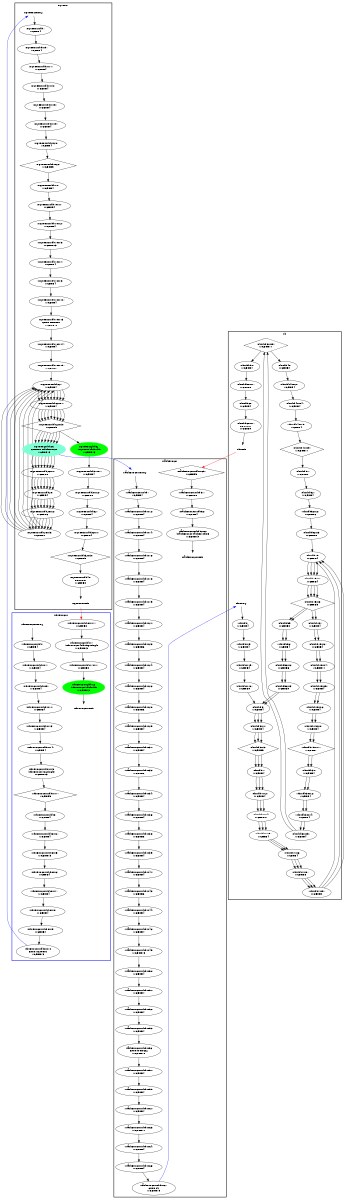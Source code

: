 digraph "CFG" {
fontsize=10;
orientation="portrait";
rankdir="TB";
size="10,8";
_taskFunc0___bb52__2 [fontsize=10, label="_taskFunc0___bb52__2\n(_taskFunc0_)taskenv_free\nWCET=13", width="0.01"];
_taskFunc0___bb__59 [fontsize=10, label="\"_taskFunc0___bb__59\"\nWCET=4", width="0.01"];
_taskFunc0___bb51 [fontsize=10, label="\"_taskFunc0___bb51\"\nWCET=0", width="0.01"];
_taskFunc0___bb__28 [fontsize=10, label="\"_taskFunc0___bb__28\"\nWCET=6", width="0.01"];
_taskFunc0___bb__31 [fontsize=10, label="\"_taskFunc0___bb__31\"\nWCET=4", width="0.01"];
_taskFunc0___bb__67 [fontsize=10, label="_taskFunc0___bb__67\nCALL ok\nWCET=15", width="0.01"];
_taskFunc0___bb__46 [fontsize=10, label="\"_taskFunc0___bb__46\"\nWCET=4", width="0.01"];
_taskFunc0___bb__57 [fontsize=10, label="\"_taskFunc0___bb__57\"\nWCET=4", width="0.01"];
_taskFunc0___bb__69 [fontsize=10, label="\"_taskFunc0___bb__69\"\nWCET=5", shape=diamond, width="0.01"];
_taskFunc0___bb__61 [fontsize=10, label="\"_taskFunc0___bb__61\"\nWCET=4", width="0.01"];
_taskFunc0___bb__14 [fontsize=10, label="\"_taskFunc0___bb__14\"\nWCET=4", width="0.01"];
_taskFunc0___bb52 [fontsize=10, label="\"_taskFunc0___bb52\"\nWCET=4", width="0.01"];
_taskFunc0___bb__29 [fontsize=10, label="\"_taskFunc0___bb__29\"\nWCET=4", width="0.01"];
_taskFunc0___bb__52 [fontsize=10, label="\"_taskFunc0___bb__52\"\nWCET=4", width="0.01"];
_taskFunc0___bb__16 [fontsize=10, label="\"_taskFunc0___bb__16\"\nWCET=4", width="0.01"];
_taskFunc0___bb__38 [fontsize=10, label="\"_taskFunc0___bb__38\"\nWCET=6", width="0.01"];
_taskFunc0___bb__41 [fontsize=10, label="\"_taskFunc0___bb__41\"\nWCET=4", width="0.01"];
_taskFunc0___bb__36 [fontsize=10, label="\"_taskFunc0___bb__36\"\nWCET=4", width="0.01"];
_taskFunc0__entry [color="white", fontsize=10, height="0.01", label="_taskFunc0__entry", width="0.01"];
_taskFunc0___bb__44 [fontsize=10, label="\"_taskFunc0___bb__44\"\nWCET=4", width="0.01"];
_taskFunc0___bb__33 [fontsize=10, label="\"_taskFunc0___bb__33\"\nWCET=6", width="0.01"];
_taskFunc0___bb__43 [fontsize=10, label="\"_taskFunc0___bb__43\"\nWCET=6", width="0.01"];
_taskFunc0___bb__21 [fontsize=10, label="\"_taskFunc0___bb__21\"\nWCET=4", width="0.01"];
_taskFunc0___bb__56 [fontsize=10, label="_taskFunc0___bb__56\nCALL memcpy\nWCET=18", width="0.01"];
_taskFunc0___bb__34 [fontsize=10, label="\"_taskFunc0___bb__34\"\nWCET=4", width="0.01"];
_taskFunc0___bb__23 [fontsize=10, label="\"_taskFunc0___bb__23\"\nWCET=6", width="0.01"];
_taskFunc0___bb__39 [fontsize=10, label="\"_taskFunc0___bb__39\"\nWCET=4", width="0.01"];
_taskFunc0___bb__19 [fontsize=10, label="\"_taskFunc0___bb__19\"\nWCET=4", width="0.01"];
_taskFunc0___bb [fontsize=10, label="\"_taskFunc0___bb\"\nWCET=4", width="0.01"];
_taskFunc0___bb__26 [fontsize=10, label="\"_taskFunc0___bb__26\"\nWCET=4", width="0.01"];
_taskFunc0___bb__51 [fontsize=10, label="\"_taskFunc0___bb__51\"\nWCET=4", width="0.01"];
_taskFunc0___bb__24 [fontsize=10, label="\"_taskFunc0___bb__24\"\nWCET=4", width="0.01"];
_taskFunc0___bb__18 [fontsize=10, label="\"_taskFunc0___bb__18\"\nWCET=4", width="0.01"];
_taskFunc0___bb__53 [fontsize=10, label="\"_taskFunc0___bb__53\"\nWCET=4", width="0.01"];
_taskFunc0___bb__66 [fontsize=10, label="\"_taskFunc0___bb__66\"\nWCET=4", width="0.01"];
_taskFunc0___bb__12 [fontsize=10, label="\"_taskFunc0___bb__12\"\nWCET=4", width="0.01"];
_taskFunc0___bb__64 [fontsize=10, label="\"_taskFunc0___bb__64\"\nWCET=4", width="0.01"];
_taskFunc0__exit [color="white", fontsize=10, label="_taskFunc0__exit", width="0.01"];
_taskFunc0___bb__49 [fontsize=10, label="\"_taskFunc0___bb__49\"\nWCET=13", width="0.01"];
_taskFunc0___bb__63 [fontsize=10, label="\"_taskFunc0___bb__63\"\nWCET=11", width="0.01"];
_taskFunc0___bb__50 [fontsize=10, label="\"_taskFunc0___bb__50\"\nWCET=4", width="0.01"];
ok__bb60 [fontsize=10, label="\"ok__bb60\"\nWCET=4", width="0.01"];
ok__bb40 [fontsize=10, label="\"ok__bb40\"\nWCET=4", width="0.01"];
ok__bb30__4 [fontsize=10, label="\"ok__bb30__4\"\nWCET=4", width="0.01"];
ok__bb52__2 [fontsize=10, label="\"ok__bb52__2\"\nWCET=6", width="0.01"];
ok__bb19__6 [fontsize=10, label="\"ok__bb19__6\"\nWCET=4", width="0.01"];
ok_entry [color="white", fontsize=10, height="0.01", label="ok_entry", width="0.01"];
ok__bb15 [fontsize=10, label="\"ok__bb15\"\nWCET=4", width="0.01"];
ok__bb15__3 [fontsize=10, label="\"ok__bb15__3\"\nWCET=5", shape=diamond, width="0.01"];
ok__bb19__4 [fontsize=10, label="\"ok__bb19__4\"\nWCET=11", width="0.01"];
ok__bb56__2 [fontsize=10, label="\"ok__bb56__2\"\nWCET=6", width="0.01"];
ok__bb56 [fontsize=10, label="\"ok__bb56\"\nWCET=4", width="0.01"];
ok__bb7__4 [fontsize=10, label="\"ok__bb7__4\"\nWCET=11", width="0.01"];
ok__bb [fontsize=10, label="\"ok__bb\"\nWCET=4", width="0.01"];
ok__bb40__4 [fontsize=10, label="\"ok__bb40__4\"\nWCET=4", width="0.01"];
ok__bb3__3 [fontsize=10, label="\"ok__bb3__3\"\nWCET=5", shape=diamond, width="0.01"];
ok__bb__9 [fontsize=10, label="\"ok__bb__9\"\nWCET=4", width="0.01"];
ok__bb40__2 [fontsize=10, label="\"ok__bb40__2\"\nWCET=4", width="0.01"];
ok__bb3 [fontsize=10, label="\"ok__bb3\"\nWCET=4", width="0.01"];
ok__bb7 [fontsize=10, label="\"ok__bb7\"\nWCET=4", width="0.01"];
ok__bb7__9 [fontsize=10, label="\"ok__bb7__9\"\nWCET=0", width="0.01"];
ok__bb51 [fontsize=10, label="\"ok__bb51\"\nWCET=0", width="0.01"];
ok__bb56__3 [fontsize=10, label="\"ok__bb56__3\"\nWCET=0", width="0.01"];
ok__bb40__5 [fontsize=10, label="\"ok__bb40__5\"\nWCET=4", width="0.01"];
ok__bb40__9 [fontsize=10, label="\"ok__bb40__9\"\nWCET=11", shape=diamond, width="0.01"];
ok__bb50__1 [fontsize=10, label="\"ok__bb50__1\"\nWCET=0", width="0.01"];
ok__bb7__8 [fontsize=10, label="\"ok__bb7__8\"\nWCET=6", width="0.01"];
ok__bb52__3 [fontsize=10, label="\"ok__bb52__3\"\nWCET=0", width="0.01"];
ok__bb19 [fontsize=10, label="\"ok__bb19\"\nWCET=4", width="0.01"];
ok_exit [color="white", fontsize=10, label="ok_exit", width="0.01"];
ok__bb__15 [fontsize=10, label="\"ok__bb__15\"\nWCET=4", width="0.01"];
ok__bb30 [fontsize=10, label="\"ok__bb30\"\nWCET=4", width="0.01"];
ok__bb7__2 [fontsize=10, label="\"ok__bb7__2\"\nWCET=4", width="0.01"];
ok__bb30__5 [fontsize=10, label="\"ok__bb30__5\"\nWCET=4", width="0.01"];
ok__bb50 [fontsize=10, label="\"ok__bb50\"\nWCET=4", width="0.01"];
ok__bb30__2 [fontsize=10, label="\"ok__bb30__2\"\nWCET=4", width="0.01"];
ok__bb19__8 [fontsize=10, label="\"ok__bb19__8\"\nWCET=4", width="0.01"];
ok__bb19__2 [fontsize=10, label="\"ok__bb19__2\"\nWCET=4", width="0.01"];
ok__bb55 [fontsize=10, label="\"ok__bb55\"\nWCET=0", width="0.01"];
ok__bb19__11 [fontsize=10, label="\"ok__bb19__11\"\nWCET=7", shape=diamond, width="0.01"];
ok__bb60__1 [fontsize=10, label="\"ok__bb60__1\"\nRETURN\nWCET=0", width="0.01"];
ok__bb__16 [fontsize=10, label="\"ok__bb__16\"\nWCET=0", width="0.01"];
ok__bb15__1 [fontsize=10, label="\"ok__bb15__1\"\nWCET=4", width="0.01"];
ok__bb30__9 [fontsize=10, label="\"ok__bb30__9\"\nWCET=11", shape=diamond, width="0.01"];
ok__bb7__6 [fontsize=10, label="\"ok__bb7__6\"\nWCET=4", width="0.01"];
ok__bb19__5 [fontsize=10, label="\"ok__bb19__5\"\nWCET=4", width="0.01"];
ok__bb3__1 [fontsize=10, label="\"ok__bb3__1\"\nWCET=4", width="0.01"];
ok__bb7__5 [fontsize=10, label="\"ok__bb7__5\"\nWCET=4", width="0.01"];
ok__bb52 [fontsize=10, label="\"ok__bb52\"\nWCET=4", width="0.01"];
nqueens__bb10 [fontsize=10, label="\"nqueens__bb10\"\nWCET=4", width="0.01"];
nqueens__bb10__7 [fontsize=10, label="\"nqueens__bb10__7\"\nWCET=4", width="0.01"];
nqueens__bb10__15 [fontsize=10, label="\"nqueens__bb10__15\"\nWCET=0", width="0.01"];
nqueens__bb32__3 [fontsize=10, label="\"nqueens__bb32__3\"\nWCET=5", shape=diamond, width="0.01"];
nqueens__bb__22 [fontsize=10, label="\"nqueens__bb__22\"\nWCET=5", shape=diamond, width="0.01"];
nqueens__bb28__3 [fontsize=10, label="\"nqueens__bb28__3\"\nWCET=0", width="0.01"];
nqueens__bb__11 [fontsize=10, label="\"nqueens__bb__11\"\nWCET=4", width="0.01"];
nqueens__bb22 [fontsize=10, label="\"nqueens__bb22\"\nWCET=4", width="0.01"];
nqueens__bb10__14 [fontsize=10, label="\"nqueens__bb10__14\"\nWCET=4", width="0.01"];
nqueens__bb31__2 [fontsize=10, label="\"nqueens__bb31__2\"\nWCET=0", width="0.01"];
nqueens__bb__20 [fontsize=10, label="\"nqueens__bb__20\"\nWCET=4", width="0.01"];
nqueens__bb31__1 [fontsize=10, label="\"nqueens__bb31__1\"\nWCET=4", width="0.01"];
nqueens__bb22__3 [fontsize=10, label="\"nqueens__bb22__3\"\nWCET=5", shape=diamond, width="0.01"];
nqueens__bb32 [fontsize=10, label="\"nqueens__bb32\"\nWCET=4", width="0.01"];
nqueens__bb10__13 [fontsize=10, label="nqueens__bb10__13\nCALL memset\nWCET=18", width="0.01"];
nqueens__bb22__1 [fontsize=10, label="\"nqueens__bb22__1\"\nWCET=4", width="0.01"];
nqueens__bb__19 [fontsize=10, label="\"nqueens__bb__19\"\nWCET=4", width="0.01"];
nqueens__bb26__1 [fontsize=10, label="\"nqueens__bb26__1\"\nWCET=0", width="0.01"];
nqueens__bb__13 [fontsize=10, label="\"nqueens__bb__13\"\nWCET=4", width="0.01"];
nqueens__bb28__2 [fontsize=10, label="\"nqueens__bb28__2\"\nWCET=6", width="0.01"];
nqueens_exit [color="white", fontsize=10, label="nqueens_exit", width="0.01"];
nqueens__bb32__1 [fontsize=10, label="\"nqueens__bb32__1\"\nWCET=4", width="0.01"];
nqueens__bb10__10 [fontsize=10, label="\"nqueens__bb10__10\"\nWCET=4", width="0.01"];
nqueens_entry [color="white", fontsize=10, height="0.01", label="nqueens_entry", width="0.01"];
nqueens__bb__15 [fontsize=10, label="\"nqueens__bb__15\"\nWCET=4", width="0.01"];
nqueens__bb31 [color=green, fontsize=10, label="nqueens__bb31\n(nqueens)taskwait\nWCET=13", style=filled, width="0.01"];
nqueens__bb26 [color=aquamarine, fontsize=10, label="nqueens__bb26\nCREATE _taskFunc0_\nWCET=13", style=filled, width="0.01"];
nqueens__bb10__1 [fontsize=10, label="\"nqueens__bb10__1\"\nWCET=4", width="0.01"];
nqueens__bb48 [fontsize=10, label="\"nqueens__bb48\"\nRETURN\nWCET=0", width="0.01"];
nqueens__bb10__8 [fontsize=10, label="\"nqueens__bb10__8\"\nWCET=4", width="0.01"];
nqueens__bb10__2 [fontsize=10, label="\"nqueens__bb10__2\"\nWCET=4", width="0.01"];
nqueens__bb10__5 [fontsize=10, label="\"nqueens__bb10__5\"\nWCET=13", width="0.01"];
nqueens__bb [fontsize=10, label="\"nqueens__bb\"\nWCET=4", width="0.01"];
nqueens__bb__9 [fontsize=10, label="\"nqueens__bb__9\"\nWCET=4", width="0.01"];
nqueens__bb28 [fontsize=10, label="\"nqueens__bb28\"\nWCET=4", width="0.01"];
_thrFunc0___bb__13 [fontsize=10, label="\"_thrFunc0___bb__13\"\nWCET=4", width="0.01"];
_thrFunc0__exit [color="white", fontsize=10, label="_thrFunc0__exit", width="0.01"];
_thrFunc0___bb8__8 [fontsize=10, label="\"_thrFunc0___bb8__8\"\nWCET=4", width="0.01"];
_thrFunc0___bb8__11 [fontsize=10, label="\"_thrFunc0___bb8__11\"\nWCET=0", width="0.01"];
_thrFunc0___bb17__1 [fontsize=10, label="\"_thrFunc0___bb17__1\"\nWCET=0", width="0.01"];
_thrFunc0___bb17 [fontsize=10, label="_thrFunc0___bb17\n(_thrFunc0_)leaving_single\nWCET=13", width="0.01"];
_thrFunc0___bb18 [color=green, fontsize=10, label="_thrFunc0___bb18\n(_thrFunc0_)taskwait\nWCET=13", style=filled, width="0.01"];
_thrFunc0___bb [fontsize=10, label="\"_thrFunc0___bb\"\nWCET=4", width="0.01"];
_thrFunc0___bb8__10 [fontsize=10, label="_thrFunc0___bb8__10\nCALL nqueens\nWCET=13", width="0.01"];
_thrFunc0___bb8 [fontsize=10, label="\"_thrFunc0___bb8\"\nWCET=4", width="0.01"];
_thrFunc0___bb__11 [fontsize=10, label="\"_thrFunc0___bb__11\"\nWCET=4", width="0.01"];
_thrFunc0___bb8__5 [fontsize=10, label="\"_thrFunc0___bb8__5\"\nWCET=13", width="0.01"];
_thrFunc0___bb__7 [fontsize=10, label="\"_thrFunc0___bb__7\"\nWCET=4", width="0.01"];
_thrFunc0___bb8__6 [fontsize=10, label="\"_thrFunc0___bb8__6\"\nWCET=4", width="0.01"];
_thrFunc0__entry [color="white", fontsize=10, height="0.01", label="_thrFunc0__entry", width="0.01"];
_thrFunc0___bb8__2 [fontsize=10, label="\"_thrFunc0___bb8__2\"\nWCET=4", width="0.01"];
_thrFunc0___bb__9 [fontsize=10, label="\"_thrFunc0___bb__9\"\nWCET=4", width="0.01"];
_thrFunc0___bb__14 [fontsize=10, label="\"_thrFunc0___bb__14\"\nWCET=4", width="0.01"];
_thrFunc0___bb__15 [fontsize=10, label="_thrFunc0___bb__15\n(_thrFunc0_)mysingle\nWCET=13", width="0.01"];
_thrFunc0___bb8__7 [fontsize=10, label="\"_thrFunc0___bb8__7\"\nWCET=4", width="0.01"];
_thrFunc0___bb__17 [fontsize=10, label="\"_thrFunc0___bb__17\"\nWCET=5", shape=diamond, width="0.01"];
_thrFunc0___bb8__9 [fontsize=10, label="\"_thrFunc0___bb8__9\"\nWCET=4", width="0.01"];
_taskFunc0___bb52__2 -> _taskFunc0__exit  [key=0];
_taskFunc0___bb__59 -> _taskFunc0___bb__61  [key=0];
_taskFunc0___bb51 -> _taskFunc0___bb52  [key=0];
_taskFunc0___bb__28 -> _taskFunc0___bb__29  [key=0];
_taskFunc0___bb__31 -> _taskFunc0___bb__33  [key=0];
_taskFunc0___bb__67 -> ok_entry  [color=blue, key=0];
_taskFunc0___bb__46 -> _taskFunc0___bb__49  [key=0];
_taskFunc0___bb__57 -> _taskFunc0___bb__59  [key=0];
_taskFunc0___bb__69 -> _taskFunc0___bb51  [key=0];
_taskFunc0___bb__61 -> _taskFunc0___bb__63  [key=0];
_taskFunc0___bb__14 -> _taskFunc0___bb__16  [key=0];
_taskFunc0___bb52 -> _taskFunc0___bb52__2  [key=0];
_taskFunc0___bb__29 -> _taskFunc0___bb__31  [key=0];
_taskFunc0___bb__52 -> _taskFunc0___bb__53  [key=0];
_taskFunc0___bb__16 -> _taskFunc0___bb__18  [key=0];
_taskFunc0___bb__38 -> _taskFunc0___bb__39  [key=0];
_taskFunc0___bb__41 -> _taskFunc0___bb__43  [key=0];
_taskFunc0___bb__36 -> _taskFunc0___bb__38  [key=0];
_taskFunc0__entry -> _taskFunc0___bb  [key=0];
_taskFunc0___bb__44 -> _taskFunc0___bb__46  [key=0];
_taskFunc0___bb__33 -> _taskFunc0___bb__34  [key=0];
_taskFunc0___bb__43 -> _taskFunc0___bb__44  [key=0];
_taskFunc0___bb__21 -> _taskFunc0___bb__23  [key=0];
_taskFunc0___bb__56 -> _taskFunc0___bb__57  [key=0];
_taskFunc0___bb__34 -> _taskFunc0___bb__36  [key=0];
_taskFunc0___bb__23 -> _taskFunc0___bb__24  [key=0];
_taskFunc0___bb__39 -> _taskFunc0___bb__41  [key=0];
_taskFunc0___bb__19 -> _taskFunc0___bb__21  [key=0];
_taskFunc0___bb -> _taskFunc0___bb__12  [key=0];
_taskFunc0___bb__26 -> _taskFunc0___bb__28  [key=0];
_taskFunc0___bb__51 -> _taskFunc0___bb__52  [key=0];
_taskFunc0___bb__24 -> _taskFunc0___bb__26  [key=0];
_taskFunc0___bb__18 -> _taskFunc0___bb__19  [key=0];
_taskFunc0___bb__53 -> _taskFunc0___bb__56  [key=0];
_taskFunc0___bb__66 -> _taskFunc0___bb__67  [key=0];
_taskFunc0___bb__12 -> _taskFunc0___bb__14  [key=0];
_taskFunc0___bb__64 -> _taskFunc0___bb__66  [key=0];
_taskFunc0___bb__49 -> _taskFunc0___bb__50  [key=0];
_taskFunc0___bb__63 -> _taskFunc0___bb__64  [key=0];
_taskFunc0___bb__50 -> _taskFunc0___bb__51  [key=0];
ok__bb60 -> ok__bb60__1  [key=0];
ok__bb40 -> ok__bb40__2  [key=0];
ok__bb30__4 -> ok__bb30__5  [key=0];
ok__bb30__4 -> ok__bb30__5  [key=1];
ok__bb52__2 -> ok__bb52__3  [key=0];
ok__bb19__6 -> ok__bb19__8  [key=0];
ok__bb19__6 -> ok__bb19__8  [key=1];
ok_entry -> ok__bb  [key=0];
ok__bb15 -> ok__bb15__1  [key=0];
ok__bb15 -> ok__bb15__1  [key=1];
ok__bb15 -> ok__bb15__1  [key=2];
ok__bb15 -> ok__bb15__1  [key=3];
ok__bb15__3 -> ok__bb19  [key=0];
ok__bb15__3 -> ok__bb19  [key=1];
ok__bb15__3 -> ok__bb55  [key=0];
ok__bb15__3 -> ok__bb55  [key=1];
ok__bb19__4 -> ok__bb19__5  [key=0];
ok__bb19__4 -> ok__bb19__5  [key=1];
ok__bb56__2 -> ok__bb56__3  [key=0];
ok__bb56__2 -> ok__bb56__3  [key=1];
ok__bb56 -> ok__bb56__2  [key=0];
ok__bb56 -> ok__bb56__2  [key=1];
ok__bb7__4 -> ok__bb7__5  [key=0];
ok__bb7__4 -> ok__bb7__5  [key=1];
ok__bb7__4 -> ok__bb7__5  [key=2];
ok__bb -> ok__bb__9  [key=0];
ok__bb40__4 -> ok__bb40__5  [key=0];
ok__bb3__3 -> ok__bb7  [key=0];
ok__bb3__3 -> ok__bb7  [key=1];
ok__bb3__3 -> ok__bb7  [key=2];
ok__bb__9 -> ok__bb__15  [key=0];
ok__bb40__2 -> ok__bb40__4  [key=0];
ok__bb3 -> ok__bb3__1  [key=0];
ok__bb3 -> ok__bb3__1  [key=1];
ok__bb3 -> ok__bb3__1  [key=2];
ok__bb7 -> ok__bb7__2  [key=0];
ok__bb7 -> ok__bb7__2  [key=1];
ok__bb7 -> ok__bb7__2  [key=2];
ok__bb7__9 -> ok__bb15  [key=0];
ok__bb7__9 -> ok__bb15  [key=1];
ok__bb7__9 -> ok__bb15  [key=2];
ok__bb51 -> ok__bb52  [key=0];
ok__bb56__3 -> ok__bb3  [key=0];
ok__bb56__3 -> ok__bb3  [key=1];
ok__bb40__5 -> ok__bb40__9  [key=0];
ok__bb40__9 -> ok__bb51  [key=0];
ok__bb50__1 -> ok__bb60  [key=0];
ok__bb7__8 -> ok__bb7__9  [key=0];
ok__bb7__8 -> ok__bb7__9  [key=1];
ok__bb7__8 -> ok__bb7__9  [key=2];
ok__bb52__3 -> ok__bb15  [key=0];
ok__bb19 -> ok__bb19__2  [key=0];
ok__bb19 -> ok__bb19__2  [key=1];
ok_exit -> _taskFunc0___bb__69  [color=red, key=0];
ok__bb__15 -> ok__bb__16  [key=0];
ok__bb30 -> ok__bb30__2  [key=0];
ok__bb30 -> ok__bb30__2  [key=1];
ok__bb7__2 -> ok__bb7__4  [key=0];
ok__bb7__2 -> ok__bb7__4  [key=1];
ok__bb7__2 -> ok__bb7__4  [key=2];
ok__bb30__5 -> ok__bb30__9  [key=0];
ok__bb30__5 -> ok__bb30__9  [key=1];
ok__bb50 -> ok__bb50__1  [key=0];
ok__bb30__2 -> ok__bb30__4  [key=0];
ok__bb30__2 -> ok__bb30__4  [key=1];
ok__bb19__8 -> ok__bb19__11  [key=0];
ok__bb19__8 -> ok__bb19__11  [key=1];
ok__bb19__2 -> ok__bb19__4  [key=0];
ok__bb19__2 -> ok__bb19__4  [key=1];
ok__bb55 -> ok__bb56  [key=0];
ok__bb55 -> ok__bb56  [key=1];
ok__bb19__11 -> ok__bb30  [key=0];
ok__bb19__11 -> ok__bb30  [key=1];
ok__bb60__1 -> ok_exit  [key=0];
ok__bb__16 -> ok__bb3  [key=0];
ok__bb15__1 -> ok__bb15__3  [key=0];
ok__bb15__1 -> ok__bb15__3  [key=1];
ok__bb15__1 -> ok__bb15__3  [key=2];
ok__bb15__1 -> ok__bb15__3  [key=3];
ok__bb30__9 -> ok__bb40  [key=0];
ok__bb30__9 -> ok__bb50  [key=0];
ok__bb7__6 -> ok__bb7__8  [key=0];
ok__bb7__6 -> ok__bb7__8  [key=1];
ok__bb7__6 -> ok__bb7__8  [key=2];
ok__bb19__5 -> ok__bb19__6  [key=0];
ok__bb19__5 -> ok__bb19__6  [key=1];
ok__bb3__1 -> ok__bb3__3  [key=0];
ok__bb3__1 -> ok__bb3__3  [key=1];
ok__bb3__1 -> ok__bb3__3  [key=2];
ok__bb7__5 -> ok__bb7__6  [key=0];
ok__bb7__5 -> ok__bb7__6  [key=1];
ok__bb7__5 -> ok__bb7__6  [key=2];
ok__bb52 -> ok__bb52__2  [key=0];
nqueens__bb10 -> nqueens__bb10__1  [key=0];
nqueens__bb10__7 -> nqueens__bb10__8  [key=0];
nqueens__bb10__15 -> nqueens__bb22  [key=0];
nqueens__bb32__3 -> nqueens__bb48  [key=0];
nqueens__bb__22 -> nqueens__bb10  [key=0];
nqueens__bb28__3 -> nqueens__bb22  [key=0];
nqueens__bb28__3 -> nqueens__bb22  [key=1];
nqueens__bb28__3 -> nqueens__bb22  [key=2];
nqueens__bb28__3 -> nqueens__bb22  [key=3];
nqueens__bb28__3 -> nqueens__bb22  [key=4];
nqueens__bb28__3 -> nqueens__bb22  [key=5];
nqueens__bb28__3 -> nqueens__bb22  [key=6];
nqueens__bb28__3 -> nqueens__bb22  [key=7];
nqueens__bb__11 -> nqueens__bb__13  [key=0];
nqueens__bb22 -> nqueens__bb22__1  [key=0];
nqueens__bb22 -> nqueens__bb22__1  [key=1];
nqueens__bb22 -> nqueens__bb22__1  [key=2];
nqueens__bb22 -> nqueens__bb22__1  [key=3];
nqueens__bb22 -> nqueens__bb22__1  [key=4];
nqueens__bb22 -> nqueens__bb22__1  [key=5];
nqueens__bb22 -> nqueens__bb22__1  [key=6];
nqueens__bb22 -> nqueens__bb22__1  [key=7];
nqueens__bb22 -> nqueens__bb22__1  [key=8];
nqueens__bb10__14 -> nqueens__bb10__15  [key=0];
nqueens__bb31__2 -> nqueens__bb32  [key=0];
nqueens__bb__20 -> nqueens__bb__22  [key=0];
nqueens__bb31__1 -> nqueens__bb31__2  [key=0];
nqueens__bb22__3 -> nqueens__bb26  [key=0];
nqueens__bb22__3 -> nqueens__bb26  [key=1];
nqueens__bb22__3 -> nqueens__bb26  [key=2];
nqueens__bb22__3 -> nqueens__bb26  [key=3];
nqueens__bb22__3 -> nqueens__bb26  [key=4];
nqueens__bb22__3 -> nqueens__bb26  [key=5];
nqueens__bb22__3 -> nqueens__bb26  [key=6];
nqueens__bb22__3 -> nqueens__bb26  [key=7];
nqueens__bb22__3 -> nqueens__bb31  [key=0];
nqueens__bb32 -> nqueens__bb32__1  [key=0];
nqueens__bb10__13 -> nqueens__bb10__14  [key=0];
nqueens__bb22__1 -> nqueens__bb22__3  [key=0];
nqueens__bb22__1 -> nqueens__bb22__3  [key=1];
nqueens__bb22__1 -> nqueens__bb22__3  [key=2];
nqueens__bb22__1 -> nqueens__bb22__3  [key=3];
nqueens__bb22__1 -> nqueens__bb22__3  [key=4];
nqueens__bb22__1 -> nqueens__bb22__3  [key=5];
nqueens__bb22__1 -> nqueens__bb22__3  [key=6];
nqueens__bb22__1 -> nqueens__bb22__3  [key=7];
nqueens__bb22__1 -> nqueens__bb22__3  [key=8];
nqueens__bb__19 -> nqueens__bb__20  [key=0];
nqueens__bb26__1 -> nqueens__bb28  [key=0];
nqueens__bb26__1 -> nqueens__bb28  [key=1];
nqueens__bb26__1 -> nqueens__bb28  [key=2];
nqueens__bb26__1 -> nqueens__bb28  [key=3];
nqueens__bb26__1 -> nqueens__bb28  [key=4];
nqueens__bb26__1 -> nqueens__bb28  [key=5];
nqueens__bb26__1 -> nqueens__bb28  [key=6];
nqueens__bb26__1 -> nqueens__bb28  [key=7];
nqueens__bb__13 -> nqueens__bb__15  [key=0];
nqueens__bb28__2 -> nqueens__bb28__3  [key=0];
nqueens__bb28__2 -> nqueens__bb28__3  [key=1];
nqueens__bb28__2 -> nqueens__bb28__3  [key=2];
nqueens__bb28__2 -> nqueens__bb28__3  [key=3];
nqueens__bb28__2 -> nqueens__bb28__3  [key=4];
nqueens__bb28__2 -> nqueens__bb28__3  [key=5];
nqueens__bb28__2 -> nqueens__bb28__3  [key=6];
nqueens__bb28__2 -> nqueens__bb28__3  [key=7];
nqueens_exit -> _thrFunc0___bb8__11  [color=red, key=0];
nqueens__bb32__1 -> nqueens__bb32__3  [key=0];
nqueens__bb10__10 -> nqueens__bb10__13  [key=0];
nqueens_entry -> nqueens__bb  [key=0];
nqueens__bb__15 -> nqueens__bb__19  [key=0];
nqueens__bb31 -> nqueens__bb31__1  [key=0];
nqueens__bb26 -> nqueens__bb26__1  [key=0];
nqueens__bb26 -> nqueens__bb26__1  [key=1];
nqueens__bb26 -> nqueens__bb26__1  [key=2];
nqueens__bb26 -> nqueens__bb26__1  [key=3];
nqueens__bb26 -> nqueens__bb26__1  [key=4];
nqueens__bb26 -> nqueens__bb26__1  [key=5];
nqueens__bb26 -> nqueens__bb26__1  [key=6];
nqueens__bb26 -> nqueens__bb26__1  [key=7];
nqueens__bb26 -> _taskFunc0__entry  [color=blue, key=0];
nqueens__bb10__1 -> nqueens__bb10__2  [key=0];
nqueens__bb48 -> nqueens_exit  [key=0];
nqueens__bb10__8 -> nqueens__bb10__10  [key=0];
nqueens__bb10__2 -> nqueens__bb10__5  [key=0];
nqueens__bb10__5 -> nqueens__bb10__7  [key=0];
nqueens__bb -> nqueens__bb__9  [key=0];
nqueens__bb__9 -> nqueens__bb__11  [key=0];
nqueens__bb28 -> nqueens__bb28__2  [key=0];
nqueens__bb28 -> nqueens__bb28__2  [key=1];
nqueens__bb28 -> nqueens__bb28__2  [key=2];
nqueens__bb28 -> nqueens__bb28__2  [key=3];
nqueens__bb28 -> nqueens__bb28__2  [key=4];
nqueens__bb28 -> nqueens__bb28__2  [key=5];
nqueens__bb28 -> nqueens__bb28__2  [key=6];
nqueens__bb28 -> nqueens__bb28__2  [key=7];
_thrFunc0___bb__13 -> _thrFunc0___bb__14  [key=0];
_thrFunc0___bb8__8 -> _thrFunc0___bb8__9  [key=0];
_thrFunc0___bb8__11 -> _thrFunc0___bb17  [key=0];
_thrFunc0___bb17__1 -> _thrFunc0___bb18  [key=0];
_thrFunc0___bb17 -> _thrFunc0___bb17__1  [key=0];
_thrFunc0___bb18 -> _thrFunc0__exit  [key=0];
_thrFunc0___bb -> _thrFunc0___bb__7  [key=0];
_thrFunc0___bb8__10 -> nqueens_entry  [color=blue, key=0];
_thrFunc0___bb8 -> _thrFunc0___bb8__2  [key=0];
_thrFunc0___bb__11 -> _thrFunc0___bb__13  [key=0];
_thrFunc0___bb8__5 -> _thrFunc0___bb8__6  [key=0];
_thrFunc0___bb__7 -> _thrFunc0___bb__9  [key=0];
_thrFunc0___bb8__6 -> _thrFunc0___bb8__7  [key=0];
_thrFunc0__entry -> _thrFunc0___bb  [key=0];
_thrFunc0___bb8__2 -> _thrFunc0___bb8__5  [key=0];
_thrFunc0___bb__9 -> _thrFunc0___bb__11  [key=0];
_thrFunc0___bb__14 -> _thrFunc0___bb__15  [key=0];
_thrFunc0___bb__15 -> _thrFunc0___bb__17  [key=0];
_thrFunc0___bb8__7 -> _thrFunc0___bb8__8  [key=0];
_thrFunc0___bb__17 -> _thrFunc0___bb8  [key=0];
_thrFunc0___bb8__9 -> _thrFunc0___bb8__10  [key=0];
subgraph "cluster__thrFunc0_" {
label=_thrFunc0_
style="bold"
color="blue"
"_thrFunc0___bb"
"_thrFunc0___bb__7"
"_thrFunc0___bb__9"
"_thrFunc0___bb__11"
"_thrFunc0___bb__13"
"_thrFunc0___bb__14"
"_thrFunc0___bb__15"
"_thrFunc0___bb__17"
"_thrFunc0___bb8"
"_thrFunc0___bb8__2"
"_thrFunc0___bb8__5"
"_thrFunc0___bb8__6"
"_thrFunc0___bb8__7"
"_thrFunc0___bb8__8"
"_thrFunc0___bb8__9"
"_thrFunc0___bb8__10"
"_thrFunc0___bb8__11"
"_thrFunc0___bb17"
"_thrFunc0___bb17__1"
"_thrFunc0___bb18"

"_thrFunc0__entry"
"_thrFunc0__exit"
}
subgraph "cluster_nqueens" {
label=nqueens
style="bold"
"nqueens__bb"
"nqueens__bb__9"
"nqueens__bb__11"
"nqueens__bb__13"
"nqueens__bb__15"
"nqueens__bb__19"
"nqueens__bb__20"
"nqueens__bb__22"



"nqueens__bb10"
"nqueens__bb10__1"
"nqueens__bb10__2"
"nqueens__bb10__5"
"nqueens__bb10__7"
"nqueens__bb10__8"
"nqueens__bb10__10"
"nqueens__bb10__13"
"nqueens__bb10__14"
"nqueens__bb10__15"
"nqueens__bb22"
"nqueens__bb22__1"
"nqueens__bb22__3"
"nqueens__bb26"
"nqueens__bb26__1"
"nqueens__bb28"
"nqueens__bb28__2"
"nqueens__bb28__3"
"nqueens__bb31"
"nqueens__bb31__1"
"nqueens__bb31__2"
"nqueens__bb32"
"nqueens__bb32__1"
"nqueens__bb32__3"










"nqueens__bb48"
"nqueens_entry"
"nqueens_exit"
}
subgraph "cluster__taskFunc0_" {
label=_taskFunc0_
style="bold"
"_taskFunc0___bb"
"_taskFunc0___bb__12"
"_taskFunc0___bb__14"
"_taskFunc0___bb__16"
"_taskFunc0___bb__18"
"_taskFunc0___bb__19"
"_taskFunc0___bb__21"
"_taskFunc0___bb__23"
"_taskFunc0___bb__24"
"_taskFunc0___bb__26"
"_taskFunc0___bb__28"
"_taskFunc0___bb__29"
"_taskFunc0___bb__31"
"_taskFunc0___bb__33"
"_taskFunc0___bb__34"
"_taskFunc0___bb__36"
"_taskFunc0___bb__38"
"_taskFunc0___bb__39"
"_taskFunc0___bb__41"
"_taskFunc0___bb__43"
"_taskFunc0___bb__44"
"_taskFunc0___bb__46"
"_taskFunc0___bb__49"
"_taskFunc0___bb__50"
"_taskFunc0___bb__51"
"_taskFunc0___bb__52"
"_taskFunc0___bb__53"
"_taskFunc0___bb__56"
"_taskFunc0___bb__57"
"_taskFunc0___bb__59"
"_taskFunc0___bb__61"
"_taskFunc0___bb__63"
"_taskFunc0___bb__64"
"_taskFunc0___bb__66"
"_taskFunc0___bb__67"
"_taskFunc0___bb__69"








"_taskFunc0___bb51"
"_taskFunc0___bb52"
"_taskFunc0___bb52__2"

"_taskFunc0__entry"
"_taskFunc0__exit"
}
subgraph "cluster_ok" {
label=ok
style="bold"
"ok__bb"
"ok__bb__9"
"ok__bb__15"
"ok__bb__16"
"ok__bb3"
"ok__bb3__1"
"ok__bb3__3"
"ok__bb7"
"ok__bb7__2"
"ok__bb7__4"
"ok__bb7__5"
"ok__bb7__6"
"ok__bb7__8"
"ok__bb7__9"
"ok__bb15"
"ok__bb15__1"
"ok__bb15__3"
"ok__bb19"
"ok__bb19__2"
"ok__bb19__4"
"ok__bb19__5"
"ok__bb19__6"
"ok__bb19__8"
"ok__bb19__11"
"ok__bb30"
"ok__bb30__2"
"ok__bb30__4"
"ok__bb30__5"
"ok__bb30__9"
"ok__bb40"
"ok__bb40__2"
"ok__bb40__4"
"ok__bb40__5"
"ok__bb40__9"
"ok__bb50"
"ok__bb50__1"
"ok__bb51"
"ok__bb52"
"ok__bb52__2"
"ok__bb52__3"
"ok__bb55"
"ok__bb56"
"ok__bb56__2"
"ok__bb56__3"


"ok__bb60"
"ok__bb60__1"
"ok_entry"
"ok_exit"
}
}
